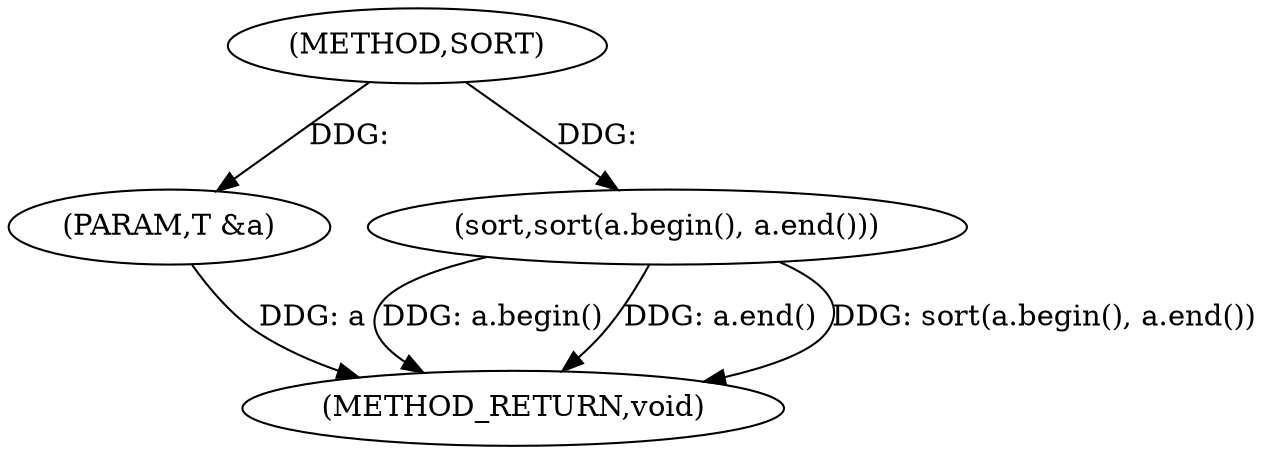 digraph "SORT" {  
"1001183" [label = "(METHOD,SORT)" ]
"1001189" [label = "(METHOD_RETURN,void)" ]
"1001184" [label = "(PARAM,T &a)" ]
"1001186" [label = "(sort,sort(a.begin(), a.end()))" ]
  "1001184" -> "1001189"  [ label = "DDG: a"] 
  "1001186" -> "1001189"  [ label = "DDG: a.begin()"] 
  "1001186" -> "1001189"  [ label = "DDG: a.end()"] 
  "1001186" -> "1001189"  [ label = "DDG: sort(a.begin(), a.end())"] 
  "1001183" -> "1001184"  [ label = "DDG: "] 
  "1001183" -> "1001186"  [ label = "DDG: "] 
}
